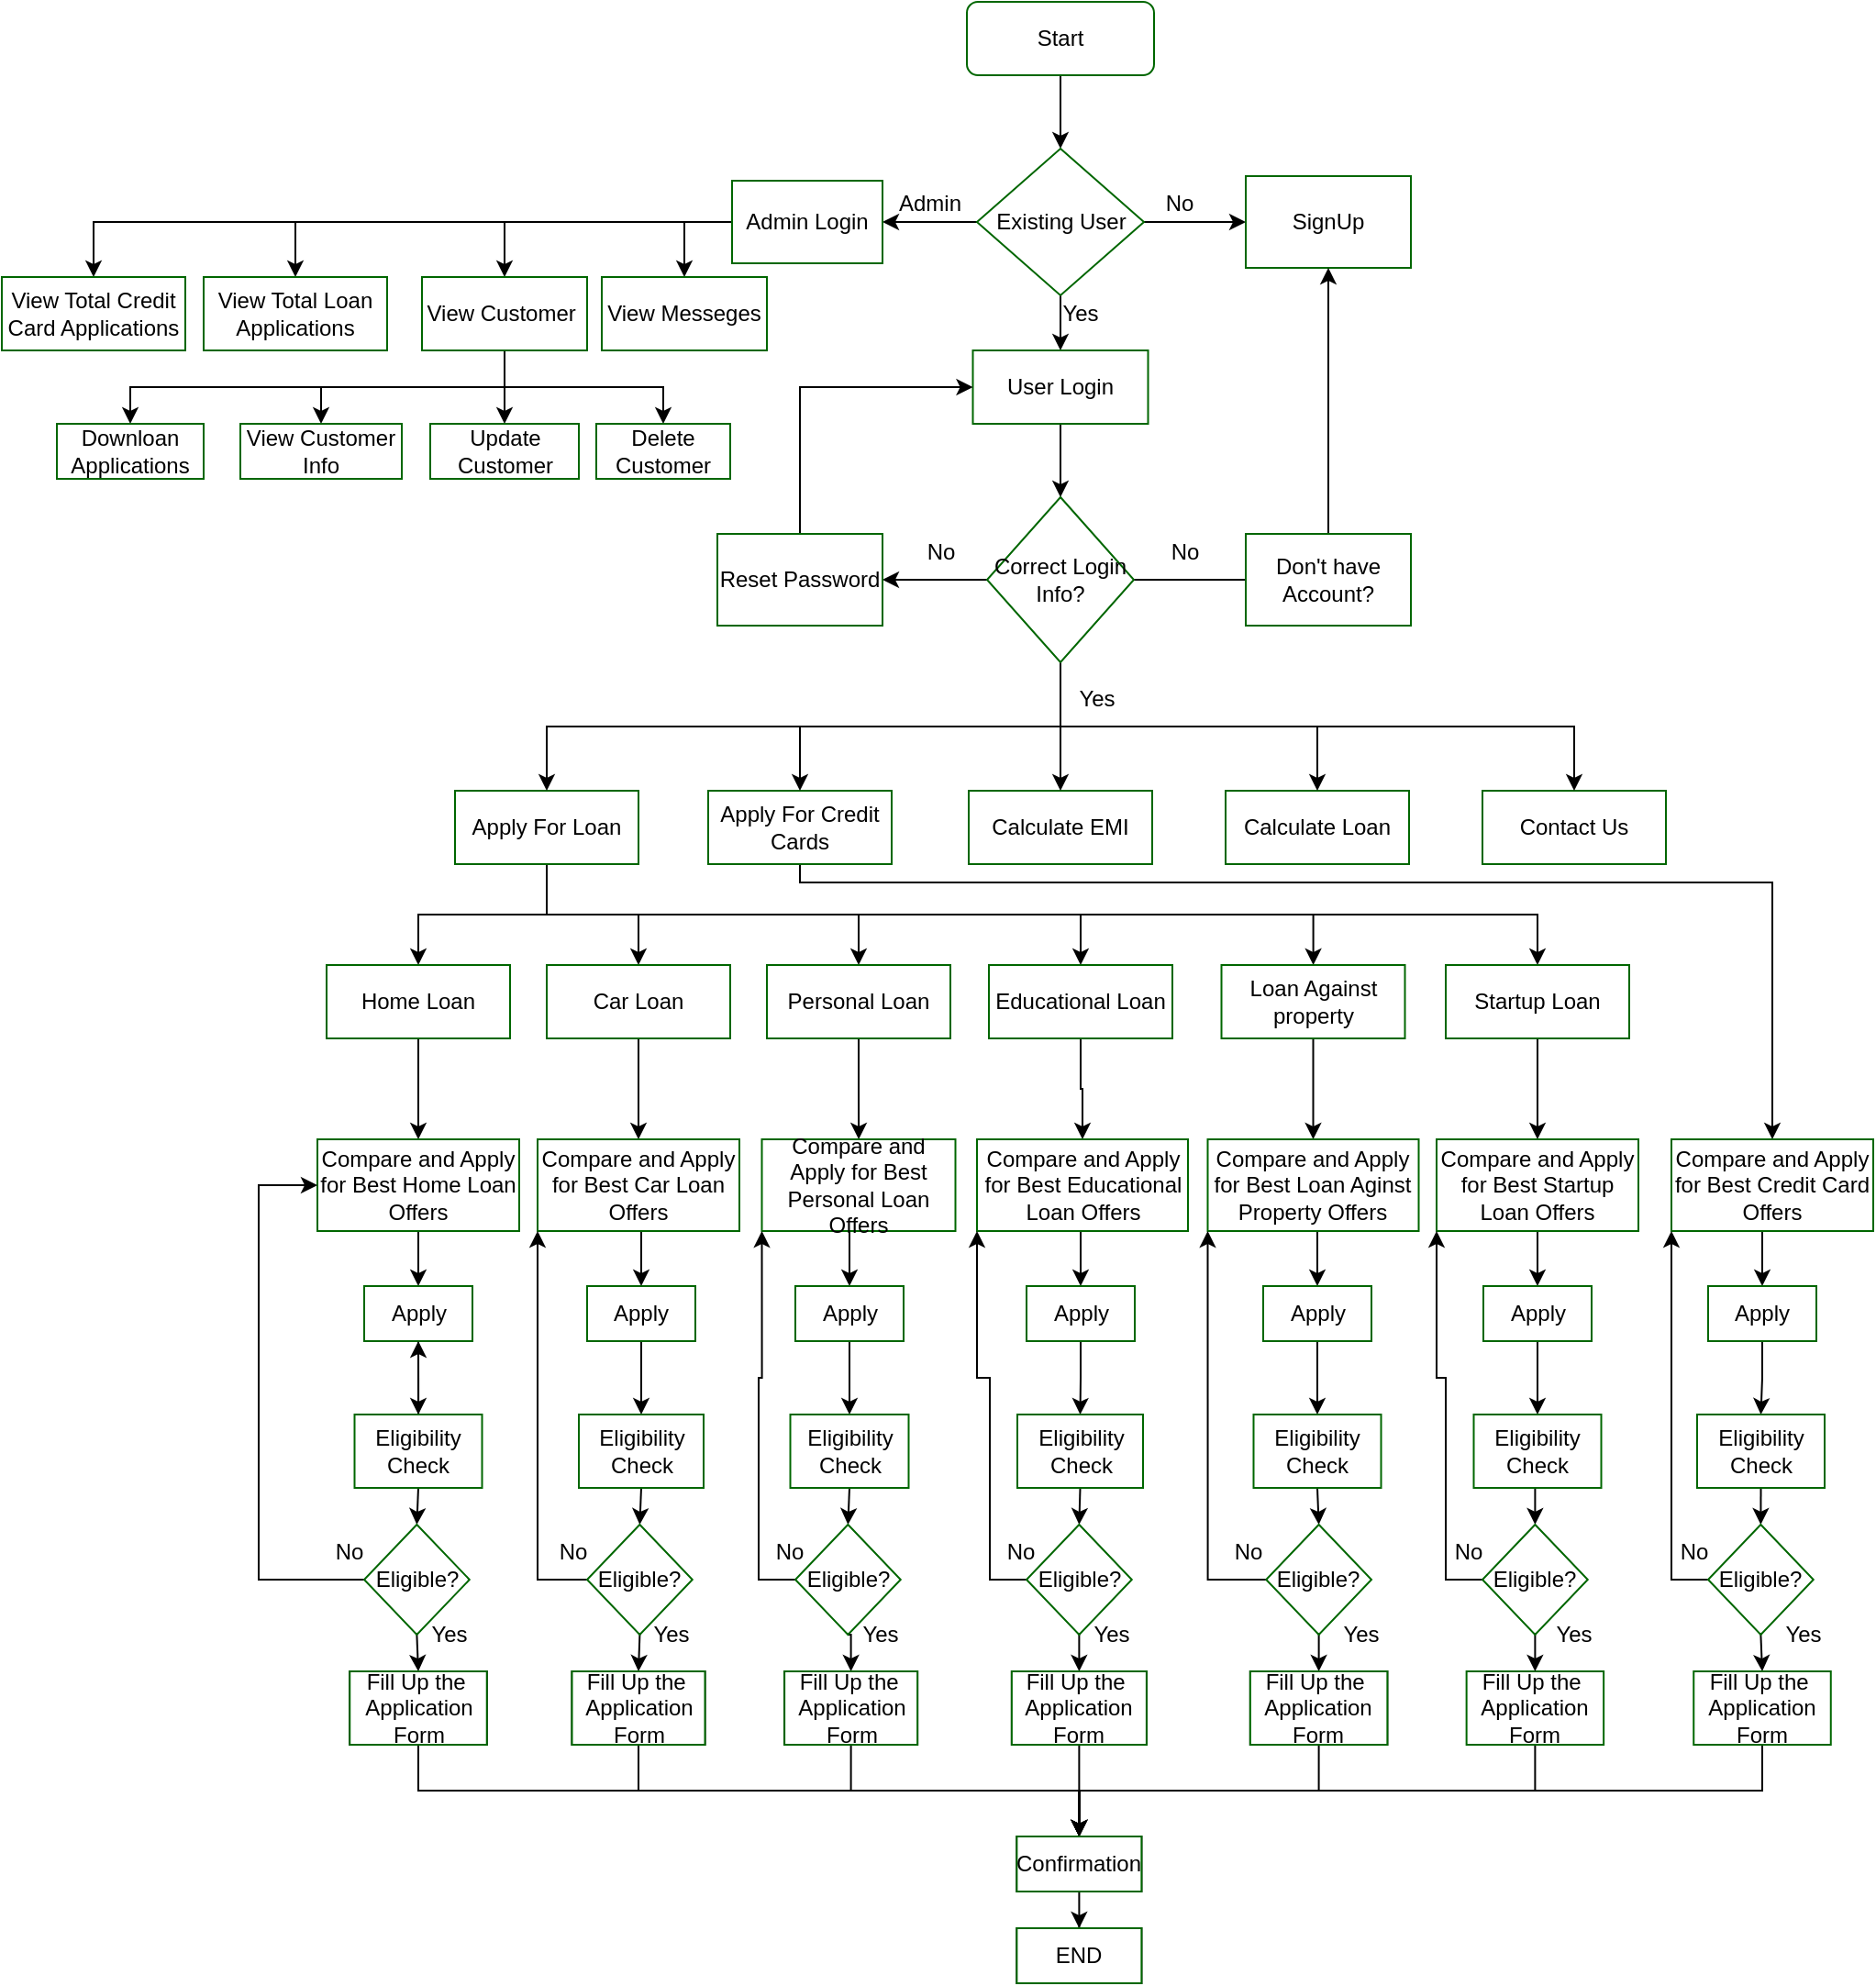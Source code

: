<mxfile version="15.2.5" type="github">
  <diagram id="I8-HNgFHKU8eqjVsYbC4" name="Page-1">
    <mxGraphModel dx="1695" dy="450" grid="1" gridSize="10" guides="1" tooltips="1" connect="1" arrows="1" fold="1" page="1" pageScale="1" pageWidth="827" pageHeight="1169" math="0" shadow="0">
      <root>
        <mxCell id="0" />
        <mxCell id="1" parent="0" />
        <mxCell id="4Km1RIQBrni5Gd_6iD3i-5" style="edgeStyle=orthogonalEdgeStyle;rounded=0;orthogonalLoop=1;jettySize=auto;html=1;exitX=0.5;exitY=1;exitDx=0;exitDy=0;entryX=0.5;entryY=0;entryDx=0;entryDy=0;" parent="1" source="4Km1RIQBrni5Gd_6iD3i-1" target="4Km1RIQBrni5Gd_6iD3i-2" edge="1">
          <mxGeometry relative="1" as="geometry" />
        </mxCell>
        <mxCell id="4Km1RIQBrni5Gd_6iD3i-1" value="Start" style="rounded=1;whiteSpace=wrap;html=1;strokeColor=#006600;strokeWidth=1;" parent="1" vertex="1">
          <mxGeometry x="-54" y="70" width="102" height="40" as="geometry" />
        </mxCell>
        <mxCell id="4Km1RIQBrni5Gd_6iD3i-3" style="edgeStyle=orthogonalEdgeStyle;rounded=0;orthogonalLoop=1;jettySize=auto;html=1;exitX=1;exitY=0.5;exitDx=0;exitDy=0;entryX=0;entryY=0.5;entryDx=0;entryDy=0;" parent="1" source="4Km1RIQBrni5Gd_6iD3i-2" target="4Km1RIQBrni5Gd_6iD3i-12" edge="1">
          <mxGeometry relative="1" as="geometry">
            <mxPoint x="98" y="190" as="targetPoint" />
          </mxGeometry>
        </mxCell>
        <mxCell id="4Km1RIQBrni5Gd_6iD3i-4" style="edgeStyle=orthogonalEdgeStyle;rounded=0;orthogonalLoop=1;jettySize=auto;html=1;exitX=0;exitY=0.5;exitDx=0;exitDy=0;entryX=1;entryY=0.5;entryDx=0;entryDy=0;" parent="1" source="4Km1RIQBrni5Gd_6iD3i-2" target="4Km1RIQBrni5Gd_6iD3i-15" edge="1">
          <mxGeometry relative="1" as="geometry">
            <mxPoint x="-132" y="190" as="targetPoint" />
          </mxGeometry>
        </mxCell>
        <mxCell id="4Km1RIQBrni5Gd_6iD3i-6" style="edgeStyle=orthogonalEdgeStyle;rounded=0;orthogonalLoop=1;jettySize=auto;html=1;exitX=0.5;exitY=1;exitDx=0;exitDy=0;entryX=0.5;entryY=0;entryDx=0;entryDy=0;" parent="1" source="4Km1RIQBrni5Gd_6iD3i-2" target="4Km1RIQBrni5Gd_6iD3i-13" edge="1">
          <mxGeometry relative="1" as="geometry">
            <mxPoint x="-3" y="270" as="targetPoint" />
          </mxGeometry>
        </mxCell>
        <mxCell id="4Km1RIQBrni5Gd_6iD3i-2" value="Existing User" style="rhombus;whiteSpace=wrap;html=1;strokeColor=#006600;strokeWidth=1;" parent="1" vertex="1">
          <mxGeometry x="-48.5" y="150" width="91" height="80" as="geometry" />
        </mxCell>
        <mxCell id="4Km1RIQBrni5Gd_6iD3i-7" value="Yes" style="text;html=1;align=center;verticalAlign=middle;whiteSpace=wrap;rounded=0;" parent="1" vertex="1">
          <mxGeometry x="-12" y="230" width="40" height="20" as="geometry" />
        </mxCell>
        <mxCell id="4Km1RIQBrni5Gd_6iD3i-9" value="No" style="text;html=1;align=center;verticalAlign=middle;whiteSpace=wrap;rounded=0;" parent="1" vertex="1">
          <mxGeometry x="42" y="170" width="40" height="20" as="geometry" />
        </mxCell>
        <mxCell id="4Km1RIQBrni5Gd_6iD3i-10" value="Admin" style="text;html=1;align=center;verticalAlign=middle;whiteSpace=wrap;rounded=0;" parent="1" vertex="1">
          <mxGeometry x="-94" y="170" width="40" height="20" as="geometry" />
        </mxCell>
        <mxCell id="4Km1RIQBrni5Gd_6iD3i-12" value="SignUp" style="rounded=0;whiteSpace=wrap;html=1;strokeColor=#006600;strokeWidth=1;" parent="1" vertex="1">
          <mxGeometry x="98" y="165" width="90" height="50" as="geometry" />
        </mxCell>
        <mxCell id="4Km1RIQBrni5Gd_6iD3i-31" style="edgeStyle=orthogonalEdgeStyle;rounded=0;orthogonalLoop=1;jettySize=auto;html=1;exitX=0.5;exitY=1;exitDx=0;exitDy=0;entryX=0.5;entryY=0;entryDx=0;entryDy=0;" parent="1" source="4Km1RIQBrni5Gd_6iD3i-13" target="4Km1RIQBrni5Gd_6iD3i-29" edge="1">
          <mxGeometry relative="1" as="geometry" />
        </mxCell>
        <mxCell id="4Km1RIQBrni5Gd_6iD3i-13" value="User Login" style="rounded=0;whiteSpace=wrap;html=1;shadow=0;strokeColor=#006600;strokeWidth=1;" parent="1" vertex="1">
          <mxGeometry x="-50.75" y="260" width="95.5" height="40" as="geometry" />
        </mxCell>
        <mxCell id="4Km1RIQBrni5Gd_6iD3i-176" style="edgeStyle=orthogonalEdgeStyle;rounded=0;orthogonalLoop=1;jettySize=auto;html=1;exitX=0;exitY=0.5;exitDx=0;exitDy=0;entryX=0.5;entryY=0;entryDx=0;entryDy=0;" parent="1" source="4Km1RIQBrni5Gd_6iD3i-15" target="4Km1RIQBrni5Gd_6iD3i-174" edge="1">
          <mxGeometry relative="1" as="geometry" />
        </mxCell>
        <mxCell id="4Km1RIQBrni5Gd_6iD3i-177" style="edgeStyle=orthogonalEdgeStyle;rounded=0;orthogonalLoop=1;jettySize=auto;html=1;exitX=0;exitY=0.5;exitDx=0;exitDy=0;entryX=0.5;entryY=0;entryDx=0;entryDy=0;" parent="1" source="4Km1RIQBrni5Gd_6iD3i-15" target="4Km1RIQBrni5Gd_6iD3i-172" edge="1">
          <mxGeometry relative="1" as="geometry" />
        </mxCell>
        <mxCell id="4Km1RIQBrni5Gd_6iD3i-178" style="edgeStyle=orthogonalEdgeStyle;rounded=0;orthogonalLoop=1;jettySize=auto;html=1;exitX=0;exitY=0.5;exitDx=0;exitDy=0;entryX=0.5;entryY=0;entryDx=0;entryDy=0;" parent="1" source="4Km1RIQBrni5Gd_6iD3i-15" target="4Km1RIQBrni5Gd_6iD3i-161" edge="1">
          <mxGeometry relative="1" as="geometry" />
        </mxCell>
        <mxCell id="4Km1RIQBrni5Gd_6iD3i-180" style="edgeStyle=orthogonalEdgeStyle;rounded=0;orthogonalLoop=1;jettySize=auto;html=1;exitX=0;exitY=0.5;exitDx=0;exitDy=0;entryX=0.5;entryY=0;entryDx=0;entryDy=0;" parent="1" source="4Km1RIQBrni5Gd_6iD3i-15" target="4Km1RIQBrni5Gd_6iD3i-179" edge="1">
          <mxGeometry relative="1" as="geometry" />
        </mxCell>
        <mxCell id="4Km1RIQBrni5Gd_6iD3i-15" value="Admin Login" style="rounded=0;whiteSpace=wrap;html=1;strokeColor=#006600;strokeWidth=1;" parent="1" vertex="1">
          <mxGeometry x="-182" y="167.5" width="82" height="45" as="geometry" />
        </mxCell>
        <mxCell id="4Km1RIQBrni5Gd_6iD3i-60" style="edgeStyle=orthogonalEdgeStyle;rounded=0;orthogonalLoop=1;jettySize=auto;html=1;exitX=0.5;exitY=1;exitDx=0;exitDy=0;entryX=0.5;entryY=0;entryDx=0;entryDy=0;" parent="1" source="4Km1RIQBrni5Gd_6iD3i-16" target="4Km1RIQBrni5Gd_6iD3i-52" edge="1">
          <mxGeometry relative="1" as="geometry" />
        </mxCell>
        <mxCell id="4Km1RIQBrni5Gd_6iD3i-61" style="edgeStyle=orthogonalEdgeStyle;rounded=0;orthogonalLoop=1;jettySize=auto;html=1;exitX=0.5;exitY=1;exitDx=0;exitDy=0;entryX=0.5;entryY=0;entryDx=0;entryDy=0;" parent="1" source="4Km1RIQBrni5Gd_6iD3i-16" target="4Km1RIQBrni5Gd_6iD3i-53" edge="1">
          <mxGeometry relative="1" as="geometry" />
        </mxCell>
        <mxCell id="4Km1RIQBrni5Gd_6iD3i-62" style="edgeStyle=orthogonalEdgeStyle;rounded=0;orthogonalLoop=1;jettySize=auto;html=1;exitX=0.5;exitY=1;exitDx=0;exitDy=0;" parent="1" source="4Km1RIQBrni5Gd_6iD3i-16" target="4Km1RIQBrni5Gd_6iD3i-54" edge="1">
          <mxGeometry relative="1" as="geometry" />
        </mxCell>
        <mxCell id="4Km1RIQBrni5Gd_6iD3i-63" style="edgeStyle=orthogonalEdgeStyle;rounded=0;orthogonalLoop=1;jettySize=auto;html=1;exitX=0.5;exitY=1;exitDx=0;exitDy=0;" parent="1" source="4Km1RIQBrni5Gd_6iD3i-16" target="4Km1RIQBrni5Gd_6iD3i-55" edge="1">
          <mxGeometry relative="1" as="geometry" />
        </mxCell>
        <mxCell id="4Km1RIQBrni5Gd_6iD3i-64" style="edgeStyle=orthogonalEdgeStyle;rounded=0;orthogonalLoop=1;jettySize=auto;html=1;exitX=0.5;exitY=1;exitDx=0;exitDy=0;" parent="1" source="4Km1RIQBrni5Gd_6iD3i-16" target="4Km1RIQBrni5Gd_6iD3i-56" edge="1">
          <mxGeometry relative="1" as="geometry" />
        </mxCell>
        <mxCell id="4Km1RIQBrni5Gd_6iD3i-65" style="edgeStyle=orthogonalEdgeStyle;rounded=0;orthogonalLoop=1;jettySize=auto;html=1;exitX=0.5;exitY=1;exitDx=0;exitDy=0;entryX=0.5;entryY=0;entryDx=0;entryDy=0;" parent="1" source="4Km1RIQBrni5Gd_6iD3i-16" target="4Km1RIQBrni5Gd_6iD3i-57" edge="1">
          <mxGeometry relative="1" as="geometry" />
        </mxCell>
        <mxCell id="4Km1RIQBrni5Gd_6iD3i-16" value="Apply For Loan" style="rounded=0;whiteSpace=wrap;html=1;strokeColor=#006600;" parent="1" vertex="1">
          <mxGeometry x="-333" y="500" width="100" height="40" as="geometry" />
        </mxCell>
        <mxCell id="4Km1RIQBrni5Gd_6iD3i-202" style="edgeStyle=orthogonalEdgeStyle;rounded=0;orthogonalLoop=1;jettySize=auto;html=1;exitX=0.5;exitY=1;exitDx=0;exitDy=0;" parent="1" source="4Km1RIQBrni5Gd_6iD3i-18" target="4Km1RIQBrni5Gd_6iD3i-197" edge="1">
          <mxGeometry relative="1" as="geometry">
            <Array as="points">
              <mxPoint x="-145" y="550" />
              <mxPoint x="385" y="550" />
            </Array>
          </mxGeometry>
        </mxCell>
        <mxCell id="4Km1RIQBrni5Gd_6iD3i-18" value="Apply For Credit Cards" style="rounded=0;whiteSpace=wrap;html=1;strokeColor=#006600;" parent="1" vertex="1">
          <mxGeometry x="-195" y="500" width="100" height="40" as="geometry" />
        </mxCell>
        <mxCell id="4Km1RIQBrni5Gd_6iD3i-19" value="Calculate EMI" style="rounded=0;whiteSpace=wrap;html=1;strokeColor=#006600;" parent="1" vertex="1">
          <mxGeometry x="-53" y="500" width="100" height="40" as="geometry" />
        </mxCell>
        <mxCell id="4Km1RIQBrni5Gd_6iD3i-20" value="Calculate Loan" style="rounded=0;whiteSpace=wrap;html=1;strokeColor=#006600;" parent="1" vertex="1">
          <mxGeometry x="87" y="500" width="100" height="40" as="geometry" />
        </mxCell>
        <mxCell id="4Km1RIQBrni5Gd_6iD3i-21" value="Contact Us" style="rounded=0;whiteSpace=wrap;html=1;strokeColor=#006600;" parent="1" vertex="1">
          <mxGeometry x="227" y="500" width="100" height="40" as="geometry" />
        </mxCell>
        <mxCell id="4Km1RIQBrni5Gd_6iD3i-32" style="edgeStyle=orthogonalEdgeStyle;rounded=0;orthogonalLoop=1;jettySize=auto;html=1;exitX=0.5;exitY=1;exitDx=0;exitDy=0;" parent="1" source="4Km1RIQBrni5Gd_6iD3i-29" target="4Km1RIQBrni5Gd_6iD3i-19" edge="1">
          <mxGeometry relative="1" as="geometry" />
        </mxCell>
        <mxCell id="4Km1RIQBrni5Gd_6iD3i-34" style="edgeStyle=orthogonalEdgeStyle;rounded=0;orthogonalLoop=1;jettySize=auto;html=1;exitX=1;exitY=0.5;exitDx=0;exitDy=0;" parent="1" source="4Km1RIQBrni5Gd_6iD3i-29" edge="1">
          <mxGeometry relative="1" as="geometry">
            <mxPoint x="118" y="385" as="targetPoint" />
          </mxGeometry>
        </mxCell>
        <mxCell id="4Km1RIQBrni5Gd_6iD3i-38" style="edgeStyle=orthogonalEdgeStyle;rounded=0;orthogonalLoop=1;jettySize=auto;html=1;exitX=0;exitY=0.5;exitDx=0;exitDy=0;entryX=1;entryY=0.5;entryDx=0;entryDy=0;" parent="1" source="4Km1RIQBrni5Gd_6iD3i-29" target="4Km1RIQBrni5Gd_6iD3i-37" edge="1">
          <mxGeometry relative="1" as="geometry" />
        </mxCell>
        <mxCell id="4Km1RIQBrni5Gd_6iD3i-48" style="edgeStyle=orthogonalEdgeStyle;rounded=0;orthogonalLoop=1;jettySize=auto;html=1;exitX=0.5;exitY=1;exitDx=0;exitDy=0;entryX=0.5;entryY=0;entryDx=0;entryDy=0;" parent="1" source="4Km1RIQBrni5Gd_6iD3i-29" target="4Km1RIQBrni5Gd_6iD3i-18" edge="1">
          <mxGeometry relative="1" as="geometry" />
        </mxCell>
        <mxCell id="4Km1RIQBrni5Gd_6iD3i-49" style="edgeStyle=orthogonalEdgeStyle;rounded=0;orthogonalLoop=1;jettySize=auto;html=1;exitX=0.5;exitY=1;exitDx=0;exitDy=0;" parent="1" source="4Km1RIQBrni5Gd_6iD3i-29" target="4Km1RIQBrni5Gd_6iD3i-20" edge="1">
          <mxGeometry relative="1" as="geometry" />
        </mxCell>
        <mxCell id="4Km1RIQBrni5Gd_6iD3i-50" style="edgeStyle=orthogonalEdgeStyle;rounded=0;orthogonalLoop=1;jettySize=auto;html=1;exitX=0.5;exitY=1;exitDx=0;exitDy=0;entryX=0.5;entryY=0;entryDx=0;entryDy=0;" parent="1" source="4Km1RIQBrni5Gd_6iD3i-29" target="4Km1RIQBrni5Gd_6iD3i-16" edge="1">
          <mxGeometry relative="1" as="geometry" />
        </mxCell>
        <mxCell id="4Km1RIQBrni5Gd_6iD3i-51" style="edgeStyle=orthogonalEdgeStyle;rounded=0;orthogonalLoop=1;jettySize=auto;html=1;exitX=0.5;exitY=1;exitDx=0;exitDy=0;" parent="1" source="4Km1RIQBrni5Gd_6iD3i-29" target="4Km1RIQBrni5Gd_6iD3i-21" edge="1">
          <mxGeometry relative="1" as="geometry" />
        </mxCell>
        <mxCell id="4Km1RIQBrni5Gd_6iD3i-29" value="Correct Login Info?" style="rhombus;whiteSpace=wrap;html=1;strokeColor=#006600;strokeWidth=1;" parent="1" vertex="1">
          <mxGeometry x="-43" y="340" width="80" height="90" as="geometry" />
        </mxCell>
        <mxCell id="4Km1RIQBrni5Gd_6iD3i-33" value="Yes" style="text;html=1;align=center;verticalAlign=middle;whiteSpace=wrap;rounded=0;" parent="1" vertex="1">
          <mxGeometry x="-3" y="440" width="40" height="20" as="geometry" />
        </mxCell>
        <mxCell id="4Km1RIQBrni5Gd_6iD3i-40" style="edgeStyle=orthogonalEdgeStyle;rounded=0;orthogonalLoop=1;jettySize=auto;html=1;exitX=0.5;exitY=0;exitDx=0;exitDy=0;entryX=0;entryY=0.5;entryDx=0;entryDy=0;" parent="1" source="4Km1RIQBrni5Gd_6iD3i-37" target="4Km1RIQBrni5Gd_6iD3i-13" edge="1">
          <mxGeometry relative="1" as="geometry" />
        </mxCell>
        <mxCell id="4Km1RIQBrni5Gd_6iD3i-37" value="Reset Password" style="rounded=0;whiteSpace=wrap;html=1;strokeColor=#006600;strokeWidth=1;" parent="1" vertex="1">
          <mxGeometry x="-190" y="360" width="90" height="50" as="geometry" />
        </mxCell>
        <mxCell id="4Km1RIQBrni5Gd_6iD3i-39" value="No" style="text;html=1;align=center;verticalAlign=middle;whiteSpace=wrap;rounded=0;" parent="1" vertex="1">
          <mxGeometry x="-88.5" y="360" width="40" height="20" as="geometry" />
        </mxCell>
        <mxCell id="4Km1RIQBrni5Gd_6iD3i-43" style="edgeStyle=orthogonalEdgeStyle;rounded=0;orthogonalLoop=1;jettySize=auto;html=1;exitX=0.5;exitY=0;exitDx=0;exitDy=0;entryX=0.5;entryY=1;entryDx=0;entryDy=0;" parent="1" source="4Km1RIQBrni5Gd_6iD3i-42" target="4Km1RIQBrni5Gd_6iD3i-12" edge="1">
          <mxGeometry relative="1" as="geometry">
            <mxPoint x="143" y="220" as="targetPoint" />
            <Array as="points" />
          </mxGeometry>
        </mxCell>
        <mxCell id="4Km1RIQBrni5Gd_6iD3i-42" value="Don&#39;t have Account?" style="rounded=0;whiteSpace=wrap;html=1;strokeColor=#006600;strokeWidth=1;" parent="1" vertex="1">
          <mxGeometry x="98" y="360" width="90" height="50" as="geometry" />
        </mxCell>
        <mxCell id="4Km1RIQBrni5Gd_6iD3i-46" value="No" style="text;html=1;align=center;verticalAlign=middle;whiteSpace=wrap;rounded=0;" parent="1" vertex="1">
          <mxGeometry x="44.75" y="360" width="40" height="20" as="geometry" />
        </mxCell>
        <mxCell id="4Km1RIQBrni5Gd_6iD3i-76" style="edgeStyle=orthogonalEdgeStyle;rounded=0;orthogonalLoop=1;jettySize=auto;html=1;exitX=0.5;exitY=1;exitDx=0;exitDy=0;entryX=0.5;entryY=0;entryDx=0;entryDy=0;" parent="1" source="4Km1RIQBrni5Gd_6iD3i-52" target="4Km1RIQBrni5Gd_6iD3i-68" edge="1">
          <mxGeometry relative="1" as="geometry" />
        </mxCell>
        <mxCell id="4Km1RIQBrni5Gd_6iD3i-52" value="Home Loan" style="rounded=0;whiteSpace=wrap;html=1;strokeColor=#006600;" parent="1" vertex="1">
          <mxGeometry x="-403" y="595" width="100" height="40" as="geometry" />
        </mxCell>
        <mxCell id="4Km1RIQBrni5Gd_6iD3i-77" style="edgeStyle=orthogonalEdgeStyle;rounded=0;orthogonalLoop=1;jettySize=auto;html=1;exitX=0.5;exitY=1;exitDx=0;exitDy=0;entryX=0.5;entryY=0;entryDx=0;entryDy=0;" parent="1" source="4Km1RIQBrni5Gd_6iD3i-53" target="4Km1RIQBrni5Gd_6iD3i-71" edge="1">
          <mxGeometry relative="1" as="geometry" />
        </mxCell>
        <mxCell id="4Km1RIQBrni5Gd_6iD3i-53" value="Car Loan" style="rounded=0;whiteSpace=wrap;html=1;strokeColor=#006600;" parent="1" vertex="1">
          <mxGeometry x="-283" y="595" width="100" height="40" as="geometry" />
        </mxCell>
        <mxCell id="4Km1RIQBrni5Gd_6iD3i-78" style="edgeStyle=orthogonalEdgeStyle;rounded=0;orthogonalLoop=1;jettySize=auto;html=1;exitX=0.5;exitY=1;exitDx=0;exitDy=0;" parent="1" source="4Km1RIQBrni5Gd_6iD3i-54" target="4Km1RIQBrni5Gd_6iD3i-72" edge="1">
          <mxGeometry relative="1" as="geometry" />
        </mxCell>
        <mxCell id="4Km1RIQBrni5Gd_6iD3i-54" value="Personal Loan" style="rounded=0;whiteSpace=wrap;html=1;strokeColor=#006600;" parent="1" vertex="1">
          <mxGeometry x="-163" y="595" width="100" height="40" as="geometry" />
        </mxCell>
        <mxCell id="4Km1RIQBrni5Gd_6iD3i-79" style="edgeStyle=orthogonalEdgeStyle;rounded=0;orthogonalLoop=1;jettySize=auto;html=1;exitX=0.5;exitY=1;exitDx=0;exitDy=0;" parent="1" source="4Km1RIQBrni5Gd_6iD3i-55" target="4Km1RIQBrni5Gd_6iD3i-73" edge="1">
          <mxGeometry relative="1" as="geometry" />
        </mxCell>
        <mxCell id="4Km1RIQBrni5Gd_6iD3i-55" value="Educational Loan" style="rounded=0;whiteSpace=wrap;html=1;strokeColor=#006600;" parent="1" vertex="1">
          <mxGeometry x="-42" y="595" width="100" height="40" as="geometry" />
        </mxCell>
        <mxCell id="4Km1RIQBrni5Gd_6iD3i-80" style="edgeStyle=orthogonalEdgeStyle;rounded=0;orthogonalLoop=1;jettySize=auto;html=1;exitX=0.5;exitY=1;exitDx=0;exitDy=0;" parent="1" source="4Km1RIQBrni5Gd_6iD3i-56" target="4Km1RIQBrni5Gd_6iD3i-74" edge="1">
          <mxGeometry relative="1" as="geometry" />
        </mxCell>
        <mxCell id="4Km1RIQBrni5Gd_6iD3i-56" value="Loan Against property" style="rounded=0;whiteSpace=wrap;html=1;strokeColor=#006600;" parent="1" vertex="1">
          <mxGeometry x="84.75" y="595" width="100" height="40" as="geometry" />
        </mxCell>
        <mxCell id="4Km1RIQBrni5Gd_6iD3i-81" style="edgeStyle=orthogonalEdgeStyle;rounded=0;orthogonalLoop=1;jettySize=auto;html=1;exitX=0.5;exitY=1;exitDx=0;exitDy=0;" parent="1" source="4Km1RIQBrni5Gd_6iD3i-57" target="4Km1RIQBrni5Gd_6iD3i-75" edge="1">
          <mxGeometry relative="1" as="geometry" />
        </mxCell>
        <mxCell id="4Km1RIQBrni5Gd_6iD3i-57" value="Startup Loan" style="rounded=0;whiteSpace=wrap;html=1;strokeColor=#006600;" parent="1" vertex="1">
          <mxGeometry x="207" y="595" width="100" height="40" as="geometry" />
        </mxCell>
        <mxCell id="4Km1RIQBrni5Gd_6iD3i-89" style="edgeStyle=orthogonalEdgeStyle;rounded=0;orthogonalLoop=1;jettySize=auto;html=1;exitX=0.5;exitY=1;exitDx=0;exitDy=0;entryX=0.5;entryY=0;entryDx=0;entryDy=0;" parent="1" source="4Km1RIQBrni5Gd_6iD3i-68" target="4Km1RIQBrni5Gd_6iD3i-83" edge="1">
          <mxGeometry relative="1" as="geometry" />
        </mxCell>
        <mxCell id="4Km1RIQBrni5Gd_6iD3i-68" value="Compare and Apply for Best Home Loan Offers" style="rounded=0;whiteSpace=wrap;html=1;strokeColor=#006600;" parent="1" vertex="1">
          <mxGeometry x="-408" y="690" width="110" height="50" as="geometry" />
        </mxCell>
        <mxCell id="4Km1RIQBrni5Gd_6iD3i-90" style="edgeStyle=orthogonalEdgeStyle;rounded=0;orthogonalLoop=1;jettySize=auto;html=1;exitX=0.5;exitY=1;exitDx=0;exitDy=0;entryX=0.5;entryY=0;entryDx=0;entryDy=0;" parent="1" source="4Km1RIQBrni5Gd_6iD3i-71" target="4Km1RIQBrni5Gd_6iD3i-84" edge="1">
          <mxGeometry relative="1" as="geometry" />
        </mxCell>
        <mxCell id="4Km1RIQBrni5Gd_6iD3i-71" value="Compare and Apply for Best Car Loan Offers" style="rounded=0;whiteSpace=wrap;html=1;strokeColor=#006600;" parent="1" vertex="1">
          <mxGeometry x="-288" y="690" width="110" height="50" as="geometry" />
        </mxCell>
        <mxCell id="4Km1RIQBrni5Gd_6iD3i-91" style="edgeStyle=orthogonalEdgeStyle;rounded=0;orthogonalLoop=1;jettySize=auto;html=1;exitX=0.5;exitY=1;exitDx=0;exitDy=0;entryX=0.5;entryY=0;entryDx=0;entryDy=0;" parent="1" source="4Km1RIQBrni5Gd_6iD3i-72" target="4Km1RIQBrni5Gd_6iD3i-85" edge="1">
          <mxGeometry relative="1" as="geometry" />
        </mxCell>
        <mxCell id="4Km1RIQBrni5Gd_6iD3i-72" value="Compare and Apply for Best Personal Loan Offers" style="rounded=0;whiteSpace=wrap;html=1;strokeColor=#006600;" parent="1" vertex="1">
          <mxGeometry x="-165.75" y="690" width="105.5" height="50" as="geometry" />
        </mxCell>
        <mxCell id="4Km1RIQBrni5Gd_6iD3i-92" style="edgeStyle=orthogonalEdgeStyle;rounded=0;orthogonalLoop=1;jettySize=auto;html=1;exitX=0.5;exitY=1;exitDx=0;exitDy=0;entryX=0.5;entryY=0;entryDx=0;entryDy=0;" parent="1" source="4Km1RIQBrni5Gd_6iD3i-73" target="4Km1RIQBrni5Gd_6iD3i-86" edge="1">
          <mxGeometry relative="1" as="geometry" />
        </mxCell>
        <mxCell id="4Km1RIQBrni5Gd_6iD3i-73" value="Compare and Apply for Best Educational Loan Offers" style="rounded=0;whiteSpace=wrap;html=1;strokeColor=#006600;" parent="1" vertex="1">
          <mxGeometry x="-48.5" y="690" width="115" height="50" as="geometry" />
        </mxCell>
        <mxCell id="4Km1RIQBrni5Gd_6iD3i-94" style="edgeStyle=orthogonalEdgeStyle;rounded=0;orthogonalLoop=1;jettySize=auto;html=1;exitX=0.5;exitY=1;exitDx=0;exitDy=0;entryX=0.5;entryY=0;entryDx=0;entryDy=0;" parent="1" source="4Km1RIQBrni5Gd_6iD3i-74" target="4Km1RIQBrni5Gd_6iD3i-87" edge="1">
          <mxGeometry relative="1" as="geometry" />
        </mxCell>
        <mxCell id="4Km1RIQBrni5Gd_6iD3i-74" value="Compare and Apply for Best Loan Aginst Property Offers" style="rounded=0;whiteSpace=wrap;html=1;strokeColor=#006600;" parent="1" vertex="1">
          <mxGeometry x="77.25" y="690" width="115" height="50" as="geometry" />
        </mxCell>
        <mxCell id="4Km1RIQBrni5Gd_6iD3i-96" style="edgeStyle=orthogonalEdgeStyle;rounded=0;orthogonalLoop=1;jettySize=auto;html=1;exitX=0.5;exitY=1;exitDx=0;exitDy=0;entryX=0.5;entryY=0;entryDx=0;entryDy=0;" parent="1" source="4Km1RIQBrni5Gd_6iD3i-75" target="4Km1RIQBrni5Gd_6iD3i-88" edge="1">
          <mxGeometry relative="1" as="geometry" />
        </mxCell>
        <mxCell id="4Km1RIQBrni5Gd_6iD3i-75" value="Compare and Apply for Best Startup Loan Offers" style="rounded=0;whiteSpace=wrap;html=1;strokeColor=#006600;" parent="1" vertex="1">
          <mxGeometry x="202" y="690" width="110" height="50" as="geometry" />
        </mxCell>
        <mxCell id="4Km1RIQBrni5Gd_6iD3i-103" style="edgeStyle=orthogonalEdgeStyle;rounded=0;orthogonalLoop=1;jettySize=auto;html=1;exitX=0.5;exitY=1;exitDx=0;exitDy=0;entryX=0.5;entryY=0;entryDx=0;entryDy=0;" parent="1" source="4Km1RIQBrni5Gd_6iD3i-83" target="4Km1RIQBrni5Gd_6iD3i-97" edge="1">
          <mxGeometry relative="1" as="geometry" />
        </mxCell>
        <mxCell id="4Km1RIQBrni5Gd_6iD3i-83" value="Apply" style="rounded=0;whiteSpace=wrap;html=1;strokeColor=#006600;" parent="1" vertex="1">
          <mxGeometry x="-382.5" y="770" width="59" height="30" as="geometry" />
        </mxCell>
        <mxCell id="4Km1RIQBrni5Gd_6iD3i-105" style="edgeStyle=orthogonalEdgeStyle;rounded=0;orthogonalLoop=1;jettySize=auto;html=1;exitX=0.5;exitY=1;exitDx=0;exitDy=0;" parent="1" source="4Km1RIQBrni5Gd_6iD3i-84" target="4Km1RIQBrni5Gd_6iD3i-98" edge="1">
          <mxGeometry relative="1" as="geometry" />
        </mxCell>
        <mxCell id="4Km1RIQBrni5Gd_6iD3i-84" value="Apply" style="rounded=0;whiteSpace=wrap;html=1;strokeColor=#006600;" parent="1" vertex="1">
          <mxGeometry x="-261" y="770" width="59" height="30" as="geometry" />
        </mxCell>
        <mxCell id="4Km1RIQBrni5Gd_6iD3i-107" style="edgeStyle=orthogonalEdgeStyle;rounded=0;orthogonalLoop=1;jettySize=auto;html=1;exitX=0.5;exitY=1;exitDx=0;exitDy=0;entryX=0.5;entryY=0;entryDx=0;entryDy=0;" parent="1" source="4Km1RIQBrni5Gd_6iD3i-85" target="4Km1RIQBrni5Gd_6iD3i-99" edge="1">
          <mxGeometry relative="1" as="geometry" />
        </mxCell>
        <mxCell id="4Km1RIQBrni5Gd_6iD3i-85" value="Apply" style="rounded=0;whiteSpace=wrap;html=1;strokeColor=#006600;" parent="1" vertex="1">
          <mxGeometry x="-147.5" y="770" width="59" height="30" as="geometry" />
        </mxCell>
        <mxCell id="4Km1RIQBrni5Gd_6iD3i-109" style="edgeStyle=orthogonalEdgeStyle;rounded=0;orthogonalLoop=1;jettySize=auto;html=1;exitX=0.5;exitY=1;exitDx=0;exitDy=0;" parent="1" source="4Km1RIQBrni5Gd_6iD3i-86" target="4Km1RIQBrni5Gd_6iD3i-100" edge="1">
          <mxGeometry relative="1" as="geometry" />
        </mxCell>
        <mxCell id="4Km1RIQBrni5Gd_6iD3i-86" value="Apply" style="rounded=0;whiteSpace=wrap;html=1;strokeColor=#006600;" parent="1" vertex="1">
          <mxGeometry x="-21.5" y="770" width="59" height="30" as="geometry" />
        </mxCell>
        <mxCell id="4Km1RIQBrni5Gd_6iD3i-112" style="edgeStyle=orthogonalEdgeStyle;rounded=0;orthogonalLoop=1;jettySize=auto;html=1;exitX=0.5;exitY=1;exitDx=0;exitDy=0;entryX=0.5;entryY=0;entryDx=0;entryDy=0;" parent="1" source="4Km1RIQBrni5Gd_6iD3i-87" target="4Km1RIQBrni5Gd_6iD3i-101" edge="1">
          <mxGeometry relative="1" as="geometry" />
        </mxCell>
        <mxCell id="4Km1RIQBrni5Gd_6iD3i-87" value="Apply" style="rounded=0;whiteSpace=wrap;html=1;strokeColor=#006600;" parent="1" vertex="1">
          <mxGeometry x="107.5" y="770" width="59" height="30" as="geometry" />
        </mxCell>
        <mxCell id="4Km1RIQBrni5Gd_6iD3i-113" style="edgeStyle=orthogonalEdgeStyle;rounded=0;orthogonalLoop=1;jettySize=auto;html=1;exitX=0.5;exitY=1;exitDx=0;exitDy=0;entryX=0.5;entryY=0;entryDx=0;entryDy=0;" parent="1" source="4Km1RIQBrni5Gd_6iD3i-88" target="4Km1RIQBrni5Gd_6iD3i-102" edge="1">
          <mxGeometry relative="1" as="geometry" />
        </mxCell>
        <mxCell id="4Km1RIQBrni5Gd_6iD3i-88" value="Apply" style="rounded=0;whiteSpace=wrap;html=1;strokeColor=#006600;" parent="1" vertex="1">
          <mxGeometry x="227.5" y="770" width="59" height="30" as="geometry" />
        </mxCell>
        <mxCell id="4Km1RIQBrni5Gd_6iD3i-127" style="edgeStyle=orthogonalEdgeStyle;rounded=0;orthogonalLoop=1;jettySize=auto;html=1;exitX=0.5;exitY=1;exitDx=0;exitDy=0;entryX=0.5;entryY=0;entryDx=0;entryDy=0;" parent="1" source="4Km1RIQBrni5Gd_6iD3i-97" target="4Km1RIQBrni5Gd_6iD3i-120" edge="1">
          <mxGeometry relative="1" as="geometry" />
        </mxCell>
        <mxCell id="4Km1RIQBrni5Gd_6iD3i-198" value="" style="edgeStyle=orthogonalEdgeStyle;rounded=0;orthogonalLoop=1;jettySize=auto;html=1;" parent="1" source="4Km1RIQBrni5Gd_6iD3i-97" target="4Km1RIQBrni5Gd_6iD3i-83" edge="1">
          <mxGeometry relative="1" as="geometry" />
        </mxCell>
        <mxCell id="4Km1RIQBrni5Gd_6iD3i-97" value="Eligibility Check" style="rounded=0;whiteSpace=wrap;html=1;strokeColor=#006600;" parent="1" vertex="1">
          <mxGeometry x="-387.75" y="840" width="69.5" height="40" as="geometry" />
        </mxCell>
        <mxCell id="4Km1RIQBrni5Gd_6iD3i-133" style="edgeStyle=orthogonalEdgeStyle;rounded=0;orthogonalLoop=1;jettySize=auto;html=1;exitX=0.5;exitY=1;exitDx=0;exitDy=0;entryX=0.5;entryY=0;entryDx=0;entryDy=0;" parent="1" source="4Km1RIQBrni5Gd_6iD3i-98" target="4Km1RIQBrni5Gd_6iD3i-121" edge="1">
          <mxGeometry relative="1" as="geometry" />
        </mxCell>
        <mxCell id="4Km1RIQBrni5Gd_6iD3i-98" value="Eligibility Check" style="rounded=0;whiteSpace=wrap;html=1;strokeColor=#006600;" parent="1" vertex="1">
          <mxGeometry x="-265.5" y="840" width="68" height="40" as="geometry" />
        </mxCell>
        <mxCell id="4Km1RIQBrni5Gd_6iD3i-134" style="edgeStyle=orthogonalEdgeStyle;rounded=0;orthogonalLoop=1;jettySize=auto;html=1;exitX=0.5;exitY=1;exitDx=0;exitDy=0;entryX=0.5;entryY=0;entryDx=0;entryDy=0;" parent="1" source="4Km1RIQBrni5Gd_6iD3i-99" target="4Km1RIQBrni5Gd_6iD3i-123" edge="1">
          <mxGeometry relative="1" as="geometry" />
        </mxCell>
        <mxCell id="4Km1RIQBrni5Gd_6iD3i-99" value="Eligibility Check" style="rounded=0;whiteSpace=wrap;html=1;strokeColor=#006600;" parent="1" vertex="1">
          <mxGeometry x="-150.25" y="840" width="64.5" height="40" as="geometry" />
        </mxCell>
        <mxCell id="4Km1RIQBrni5Gd_6iD3i-136" style="edgeStyle=orthogonalEdgeStyle;rounded=0;orthogonalLoop=1;jettySize=auto;html=1;exitX=0.5;exitY=1;exitDx=0;exitDy=0;entryX=0.5;entryY=0;entryDx=0;entryDy=0;" parent="1" source="4Km1RIQBrni5Gd_6iD3i-100" target="4Km1RIQBrni5Gd_6iD3i-124" edge="1">
          <mxGeometry relative="1" as="geometry" />
        </mxCell>
        <mxCell id="4Km1RIQBrni5Gd_6iD3i-100" value="Eligibility Check" style="rounded=0;whiteSpace=wrap;html=1;strokeColor=#006600;" parent="1" vertex="1">
          <mxGeometry x="-26.5" y="840" width="68.5" height="40" as="geometry" />
        </mxCell>
        <mxCell id="4Km1RIQBrni5Gd_6iD3i-141" style="edgeStyle=orthogonalEdgeStyle;rounded=0;orthogonalLoop=1;jettySize=auto;html=1;exitX=0.5;exitY=1;exitDx=0;exitDy=0;entryX=0.5;entryY=0;entryDx=0;entryDy=0;" parent="1" source="4Km1RIQBrni5Gd_6iD3i-101" target="4Km1RIQBrni5Gd_6iD3i-125" edge="1">
          <mxGeometry relative="1" as="geometry" />
        </mxCell>
        <mxCell id="4Km1RIQBrni5Gd_6iD3i-101" value="Eligibility Check" style="rounded=0;whiteSpace=wrap;html=1;strokeColor=#006600;" parent="1" vertex="1">
          <mxGeometry x="102.25" y="840" width="69.5" height="40" as="geometry" />
        </mxCell>
        <mxCell id="4Km1RIQBrni5Gd_6iD3i-142" style="edgeStyle=orthogonalEdgeStyle;rounded=0;orthogonalLoop=1;jettySize=auto;html=1;exitX=0.5;exitY=1;exitDx=0;exitDy=0;entryX=0.5;entryY=0;entryDx=0;entryDy=0;" parent="1" source="4Km1RIQBrni5Gd_6iD3i-102" target="4Km1RIQBrni5Gd_6iD3i-126" edge="1">
          <mxGeometry relative="1" as="geometry" />
        </mxCell>
        <mxCell id="4Km1RIQBrni5Gd_6iD3i-102" value="Eligibility Check" style="rounded=0;whiteSpace=wrap;html=1;strokeColor=#006600;" parent="1" vertex="1">
          <mxGeometry x="222.25" y="840" width="69.5" height="40" as="geometry" />
        </mxCell>
        <mxCell id="4Km1RIQBrni5Gd_6iD3i-186" style="edgeStyle=orthogonalEdgeStyle;rounded=0;orthogonalLoop=1;jettySize=auto;html=1;exitX=0.5;exitY=1;exitDx=0;exitDy=0;entryX=0.5;entryY=0;entryDx=0;entryDy=0;" parent="1" source="4Km1RIQBrni5Gd_6iD3i-114" target="4Km1RIQBrni5Gd_6iD3i-185" edge="1">
          <mxGeometry relative="1" as="geometry" />
        </mxCell>
        <mxCell id="4Km1RIQBrni5Gd_6iD3i-114" value="Fill Up the&amp;nbsp; Application Form" style="rounded=0;whiteSpace=wrap;html=1;" parent="1" vertex="1">
          <mxGeometry x="-390.38" y="980" width="74.75" height="40" as="geometry" />
        </mxCell>
        <mxCell id="4Km1RIQBrni5Gd_6iD3i-187" style="edgeStyle=orthogonalEdgeStyle;rounded=0;orthogonalLoop=1;jettySize=auto;html=1;exitX=0.5;exitY=1;exitDx=0;exitDy=0;entryX=0.5;entryY=0;entryDx=0;entryDy=0;" parent="1" source="4Km1RIQBrni5Gd_6iD3i-115" target="4Km1RIQBrni5Gd_6iD3i-185" edge="1">
          <mxGeometry relative="1" as="geometry" />
        </mxCell>
        <mxCell id="4Km1RIQBrni5Gd_6iD3i-115" value="Fill Up the&amp;nbsp; Application Form" style="rounded=0;whiteSpace=wrap;html=1;" parent="1" vertex="1">
          <mxGeometry x="-269.25" y="980" width="72.5" height="40" as="geometry" />
        </mxCell>
        <mxCell id="4Km1RIQBrni5Gd_6iD3i-190" style="edgeStyle=orthogonalEdgeStyle;rounded=0;orthogonalLoop=1;jettySize=auto;html=1;exitX=0.5;exitY=1;exitDx=0;exitDy=0;entryX=0.5;entryY=0;entryDx=0;entryDy=0;" parent="1" source="4Km1RIQBrni5Gd_6iD3i-117" target="4Km1RIQBrni5Gd_6iD3i-185" edge="1">
          <mxGeometry relative="1" as="geometry" />
        </mxCell>
        <mxCell id="4Km1RIQBrni5Gd_6iD3i-117" value="Fill Up the&amp;nbsp; Application Form" style="rounded=0;whiteSpace=wrap;html=1;" parent="1" vertex="1">
          <mxGeometry x="-29.56" y="980" width="73.5" height="40" as="geometry" />
        </mxCell>
        <mxCell id="4Km1RIQBrni5Gd_6iD3i-191" style="edgeStyle=orthogonalEdgeStyle;rounded=0;orthogonalLoop=1;jettySize=auto;html=1;exitX=0.5;exitY=1;exitDx=0;exitDy=0;entryX=0.5;entryY=0;entryDx=0;entryDy=0;" parent="1" source="4Km1RIQBrni5Gd_6iD3i-118" target="4Km1RIQBrni5Gd_6iD3i-185" edge="1">
          <mxGeometry relative="1" as="geometry" />
        </mxCell>
        <mxCell id="4Km1RIQBrni5Gd_6iD3i-118" value="Fill Up the&amp;nbsp; Application Form" style="rounded=0;whiteSpace=wrap;html=1;" parent="1" vertex="1">
          <mxGeometry x="100.43" y="980" width="74.75" height="40" as="geometry" />
        </mxCell>
        <mxCell id="4Km1RIQBrni5Gd_6iD3i-193" style="edgeStyle=orthogonalEdgeStyle;rounded=0;orthogonalLoop=1;jettySize=auto;html=1;exitX=0.5;exitY=1;exitDx=0;exitDy=0;entryX=0.5;entryY=0;entryDx=0;entryDy=0;" parent="1" source="4Km1RIQBrni5Gd_6iD3i-119" target="4Km1RIQBrni5Gd_6iD3i-185" edge="1">
          <mxGeometry relative="1" as="geometry" />
        </mxCell>
        <mxCell id="4Km1RIQBrni5Gd_6iD3i-119" value="Fill Up the&amp;nbsp; Application Form" style="rounded=0;whiteSpace=wrap;html=1;strokeColor=#006600;" parent="1" vertex="1">
          <mxGeometry x="218.32" y="980" width="74.75" height="40" as="geometry" />
        </mxCell>
        <mxCell id="4Km1RIQBrni5Gd_6iD3i-128" style="edgeStyle=orthogonalEdgeStyle;rounded=0;orthogonalLoop=1;jettySize=auto;html=1;exitX=0.5;exitY=1;exitDx=0;exitDy=0;entryX=0.5;entryY=0;entryDx=0;entryDy=0;" parent="1" source="4Km1RIQBrni5Gd_6iD3i-120" target="4Km1RIQBrni5Gd_6iD3i-114" edge="1">
          <mxGeometry relative="1" as="geometry" />
        </mxCell>
        <mxCell id="4Km1RIQBrni5Gd_6iD3i-152" style="edgeStyle=orthogonalEdgeStyle;rounded=0;orthogonalLoop=1;jettySize=auto;html=1;exitX=0;exitY=0.5;exitDx=0;exitDy=0;entryX=0;entryY=0.5;entryDx=0;entryDy=0;" parent="1" source="4Km1RIQBrni5Gd_6iD3i-120" target="4Km1RIQBrni5Gd_6iD3i-68" edge="1">
          <mxGeometry relative="1" as="geometry">
            <mxPoint x="-440" y="710" as="targetPoint" />
            <Array as="points">
              <mxPoint x="-440" y="930" />
              <mxPoint x="-440" y="715" />
            </Array>
          </mxGeometry>
        </mxCell>
        <mxCell id="4Km1RIQBrni5Gd_6iD3i-120" value="Eligible?" style="rhombus;whiteSpace=wrap;html=1;strokeColor=#006600;" parent="1" vertex="1">
          <mxGeometry x="-382.5" y="900" width="57.38" height="60" as="geometry" />
        </mxCell>
        <mxCell id="4Km1RIQBrni5Gd_6iD3i-132" style="edgeStyle=orthogonalEdgeStyle;rounded=0;orthogonalLoop=1;jettySize=auto;html=1;exitX=0.5;exitY=1;exitDx=0;exitDy=0;entryX=0.5;entryY=0;entryDx=0;entryDy=0;" parent="1" source="4Km1RIQBrni5Gd_6iD3i-121" target="4Km1RIQBrni5Gd_6iD3i-115" edge="1">
          <mxGeometry relative="1" as="geometry" />
        </mxCell>
        <mxCell id="4Km1RIQBrni5Gd_6iD3i-153" style="edgeStyle=orthogonalEdgeStyle;rounded=0;orthogonalLoop=1;jettySize=auto;html=1;exitX=0;exitY=0.5;exitDx=0;exitDy=0;entryX=0;entryY=1;entryDx=0;entryDy=0;" parent="1" source="4Km1RIQBrni5Gd_6iD3i-121" target="4Km1RIQBrni5Gd_6iD3i-71" edge="1">
          <mxGeometry relative="1" as="geometry" />
        </mxCell>
        <mxCell id="4Km1RIQBrni5Gd_6iD3i-121" value="Eligible?" style="rhombus;whiteSpace=wrap;html=1;strokeColor=#006600;" parent="1" vertex="1">
          <mxGeometry x="-261" y="900" width="57.38" height="60" as="geometry" />
        </mxCell>
        <mxCell id="4Km1RIQBrni5Gd_6iD3i-135" style="edgeStyle=orthogonalEdgeStyle;rounded=0;orthogonalLoop=1;jettySize=auto;html=1;exitX=0.5;exitY=1;exitDx=0;exitDy=0;entryX=0.5;entryY=0;entryDx=0;entryDy=0;" parent="1" source="4Km1RIQBrni5Gd_6iD3i-123" target="4Km1RIQBrni5Gd_6iD3i-131" edge="1">
          <mxGeometry relative="1" as="geometry" />
        </mxCell>
        <mxCell id="4Km1RIQBrni5Gd_6iD3i-156" style="edgeStyle=orthogonalEdgeStyle;rounded=0;orthogonalLoop=1;jettySize=auto;html=1;exitX=0;exitY=0.5;exitDx=0;exitDy=0;entryX=0;entryY=1;entryDx=0;entryDy=0;" parent="1" source="4Km1RIQBrni5Gd_6iD3i-123" target="4Km1RIQBrni5Gd_6iD3i-72" edge="1">
          <mxGeometry relative="1" as="geometry" />
        </mxCell>
        <mxCell id="4Km1RIQBrni5Gd_6iD3i-123" value="Eligible?" style="rhombus;whiteSpace=wrap;html=1;strokeColor=#006600;" parent="1" vertex="1">
          <mxGeometry x="-147.5" y="900" width="57.38" height="60" as="geometry" />
        </mxCell>
        <mxCell id="4Km1RIQBrni5Gd_6iD3i-137" style="edgeStyle=orthogonalEdgeStyle;rounded=0;orthogonalLoop=1;jettySize=auto;html=1;exitX=0.5;exitY=1;exitDx=0;exitDy=0;entryX=0.5;entryY=0;entryDx=0;entryDy=0;" parent="1" source="4Km1RIQBrni5Gd_6iD3i-124" target="4Km1RIQBrni5Gd_6iD3i-117" edge="1">
          <mxGeometry relative="1" as="geometry" />
        </mxCell>
        <mxCell id="4Km1RIQBrni5Gd_6iD3i-157" style="edgeStyle=orthogonalEdgeStyle;rounded=0;orthogonalLoop=1;jettySize=auto;html=1;exitX=0;exitY=0.5;exitDx=0;exitDy=0;entryX=0;entryY=1;entryDx=0;entryDy=0;" parent="1" source="4Km1RIQBrni5Gd_6iD3i-124" target="4Km1RIQBrni5Gd_6iD3i-73" edge="1">
          <mxGeometry relative="1" as="geometry" />
        </mxCell>
        <mxCell id="4Km1RIQBrni5Gd_6iD3i-124" value="Eligible?" style="rhombus;whiteSpace=wrap;html=1;strokeColor=#006600;" parent="1" vertex="1">
          <mxGeometry x="-21.5" y="900" width="57.38" height="60" as="geometry" />
        </mxCell>
        <mxCell id="4Km1RIQBrni5Gd_6iD3i-140" style="edgeStyle=orthogonalEdgeStyle;rounded=0;orthogonalLoop=1;jettySize=auto;html=1;exitX=0.5;exitY=1;exitDx=0;exitDy=0;entryX=0.5;entryY=0;entryDx=0;entryDy=0;" parent="1" source="4Km1RIQBrni5Gd_6iD3i-125" target="4Km1RIQBrni5Gd_6iD3i-118" edge="1">
          <mxGeometry relative="1" as="geometry" />
        </mxCell>
        <mxCell id="4Km1RIQBrni5Gd_6iD3i-158" style="edgeStyle=orthogonalEdgeStyle;rounded=0;orthogonalLoop=1;jettySize=auto;html=1;exitX=0;exitY=0.5;exitDx=0;exitDy=0;entryX=0;entryY=1;entryDx=0;entryDy=0;" parent="1" source="4Km1RIQBrni5Gd_6iD3i-125" target="4Km1RIQBrni5Gd_6iD3i-74" edge="1">
          <mxGeometry relative="1" as="geometry" />
        </mxCell>
        <mxCell id="4Km1RIQBrni5Gd_6iD3i-125" value="Eligible?" style="rhombus;whiteSpace=wrap;html=1;strokeColor=#006600;" parent="1" vertex="1">
          <mxGeometry x="109.12" y="900" width="57.38" height="60" as="geometry" />
        </mxCell>
        <mxCell id="4Km1RIQBrni5Gd_6iD3i-143" style="edgeStyle=orthogonalEdgeStyle;rounded=0;orthogonalLoop=1;jettySize=auto;html=1;exitX=0.5;exitY=1;exitDx=0;exitDy=0;entryX=0.5;entryY=0;entryDx=0;entryDy=0;" parent="1" source="4Km1RIQBrni5Gd_6iD3i-126" target="4Km1RIQBrni5Gd_6iD3i-119" edge="1">
          <mxGeometry relative="1" as="geometry" />
        </mxCell>
        <mxCell id="4Km1RIQBrni5Gd_6iD3i-160" style="edgeStyle=orthogonalEdgeStyle;rounded=0;orthogonalLoop=1;jettySize=auto;html=1;exitX=0;exitY=0.5;exitDx=0;exitDy=0;entryX=0;entryY=1;entryDx=0;entryDy=0;" parent="1" source="4Km1RIQBrni5Gd_6iD3i-126" target="4Km1RIQBrni5Gd_6iD3i-75" edge="1">
          <mxGeometry relative="1" as="geometry" />
        </mxCell>
        <mxCell id="4Km1RIQBrni5Gd_6iD3i-126" value="Eligible?" style="rhombus;whiteSpace=wrap;html=1;strokeColor=#006600;" parent="1" vertex="1">
          <mxGeometry x="227" y="900" width="57.38" height="60" as="geometry" />
        </mxCell>
        <mxCell id="4Km1RIQBrni5Gd_6iD3i-188" style="edgeStyle=orthogonalEdgeStyle;rounded=0;orthogonalLoop=1;jettySize=auto;html=1;exitX=0.5;exitY=1;exitDx=0;exitDy=0;entryX=0.5;entryY=0;entryDx=0;entryDy=0;" parent="1" source="4Km1RIQBrni5Gd_6iD3i-131" target="4Km1RIQBrni5Gd_6iD3i-185" edge="1">
          <mxGeometry relative="1" as="geometry" />
        </mxCell>
        <mxCell id="4Km1RIQBrni5Gd_6iD3i-131" value="Fill Up the&amp;nbsp; Application Form" style="rounded=0;whiteSpace=wrap;html=1;" parent="1" vertex="1">
          <mxGeometry x="-153.44" y="980" width="72.5" height="40" as="geometry" />
        </mxCell>
        <mxCell id="4Km1RIQBrni5Gd_6iD3i-144" value="Yes" style="text;html=1;align=center;verticalAlign=middle;whiteSpace=wrap;rounded=0;" parent="1" vertex="1">
          <mxGeometry x="-347.24" y="950" width="22.12" height="20" as="geometry" />
        </mxCell>
        <mxCell id="4Km1RIQBrni5Gd_6iD3i-145" value="Yes" style="text;html=1;align=center;verticalAlign=middle;whiteSpace=wrap;rounded=0;" parent="1" vertex="1">
          <mxGeometry x="-225.74" y="950" width="22.12" height="20" as="geometry" />
        </mxCell>
        <mxCell id="4Km1RIQBrni5Gd_6iD3i-146" value="Yes" style="text;html=1;align=center;verticalAlign=middle;whiteSpace=wrap;rounded=0;" parent="1" vertex="1">
          <mxGeometry x="-112.24" y="950" width="22.12" height="20" as="geometry" />
        </mxCell>
        <mxCell id="4Km1RIQBrni5Gd_6iD3i-147" value="Yes" style="text;html=1;align=center;verticalAlign=middle;whiteSpace=wrap;rounded=0;" parent="1" vertex="1">
          <mxGeometry x="13.76" y="950" width="22.12" height="20" as="geometry" />
        </mxCell>
        <mxCell id="4Km1RIQBrni5Gd_6iD3i-148" value="Yes" style="text;html=1;align=center;verticalAlign=middle;whiteSpace=wrap;rounded=0;" parent="1" vertex="1">
          <mxGeometry x="149.63" y="950" width="22.12" height="20" as="geometry" />
        </mxCell>
        <mxCell id="4Km1RIQBrni5Gd_6iD3i-149" value="Yes" style="text;html=1;align=center;verticalAlign=middle;whiteSpace=wrap;rounded=0;" parent="1" vertex="1">
          <mxGeometry x="265.94" y="950" width="22.12" height="20" as="geometry" />
        </mxCell>
        <mxCell id="4Km1RIQBrni5Gd_6iD3i-150" value="No" style="text;html=1;align=center;verticalAlign=middle;whiteSpace=wrap;rounded=0;" parent="1" vertex="1">
          <mxGeometry x="-403" y="910" width="25" height="10" as="geometry" />
        </mxCell>
        <mxCell id="4Km1RIQBrni5Gd_6iD3i-166" style="edgeStyle=orthogonalEdgeStyle;rounded=0;orthogonalLoop=1;jettySize=auto;html=1;exitX=0.5;exitY=1;exitDx=0;exitDy=0;entryX=0.5;entryY=0;entryDx=0;entryDy=0;" parent="1" source="4Km1RIQBrni5Gd_6iD3i-161" target="4Km1RIQBrni5Gd_6iD3i-164" edge="1">
          <mxGeometry relative="1" as="geometry" />
        </mxCell>
        <mxCell id="4Km1RIQBrni5Gd_6iD3i-167" style="edgeStyle=orthogonalEdgeStyle;rounded=0;orthogonalLoop=1;jettySize=auto;html=1;exitX=0.5;exitY=1;exitDx=0;exitDy=0;entryX=0.5;entryY=0;entryDx=0;entryDy=0;" parent="1" source="4Km1RIQBrni5Gd_6iD3i-161" target="4Km1RIQBrni5Gd_6iD3i-165" edge="1">
          <mxGeometry relative="1" as="geometry">
            <Array as="points">
              <mxPoint x="-306" y="280" />
              <mxPoint x="-219" y="280" />
            </Array>
          </mxGeometry>
        </mxCell>
        <mxCell id="4Km1RIQBrni5Gd_6iD3i-169" style="edgeStyle=orthogonalEdgeStyle;rounded=0;orthogonalLoop=1;jettySize=auto;html=1;exitX=0.5;exitY=1;exitDx=0;exitDy=0;entryX=0.5;entryY=0;entryDx=0;entryDy=0;" parent="1" source="4Km1RIQBrni5Gd_6iD3i-161" target="4Km1RIQBrni5Gd_6iD3i-163" edge="1">
          <mxGeometry relative="1" as="geometry">
            <Array as="points">
              <mxPoint x="-306" y="280" />
              <mxPoint x="-406" y="280" />
            </Array>
          </mxGeometry>
        </mxCell>
        <mxCell id="4Km1RIQBrni5Gd_6iD3i-175" style="edgeStyle=orthogonalEdgeStyle;rounded=0;orthogonalLoop=1;jettySize=auto;html=1;exitX=0.5;exitY=1;exitDx=0;exitDy=0;entryX=0.5;entryY=0;entryDx=0;entryDy=0;" parent="1" source="4Km1RIQBrni5Gd_6iD3i-161" target="4Km1RIQBrni5Gd_6iD3i-173" edge="1">
          <mxGeometry relative="1" as="geometry">
            <Array as="points">
              <mxPoint x="-306" y="280" />
              <mxPoint x="-510" y="280" />
            </Array>
          </mxGeometry>
        </mxCell>
        <mxCell id="4Km1RIQBrni5Gd_6iD3i-161" value="View Customer&amp;nbsp;" style="rounded=0;whiteSpace=wrap;html=1;strokeColor=#006600;strokeWidth=1;" parent="1" vertex="1">
          <mxGeometry x="-351" y="220" width="90" height="40" as="geometry" />
        </mxCell>
        <mxCell id="4Km1RIQBrni5Gd_6iD3i-163" value="View Customer Info" style="rounded=0;whiteSpace=wrap;html=1;strokeColor=#006600;strokeWidth=1;" parent="1" vertex="1">
          <mxGeometry x="-450" y="300" width="88" height="30" as="geometry" />
        </mxCell>
        <mxCell id="4Km1RIQBrni5Gd_6iD3i-164" value="Update Customer" style="rounded=0;whiteSpace=wrap;html=1;strokeColor=#006600;strokeWidth=1;" parent="1" vertex="1">
          <mxGeometry x="-346.5" y="300" width="81" height="30" as="geometry" />
        </mxCell>
        <mxCell id="4Km1RIQBrni5Gd_6iD3i-165" value="Delete Customer" style="rounded=0;whiteSpace=wrap;html=1;strokeColor=#006600;strokeWidth=1;" parent="1" vertex="1">
          <mxGeometry x="-256" y="300" width="73" height="30" as="geometry" />
        </mxCell>
        <mxCell id="4Km1RIQBrni5Gd_6iD3i-172" value="View Total Loan Applications" style="rounded=0;whiteSpace=wrap;html=1;strokeColor=#006600;strokeWidth=1;" parent="1" vertex="1">
          <mxGeometry x="-470" y="220" width="100" height="40" as="geometry" />
        </mxCell>
        <mxCell id="4Km1RIQBrni5Gd_6iD3i-173" value="Downloan Applications" style="rounded=0;whiteSpace=wrap;html=1;strokeColor=#006600;strokeWidth=1;" parent="1" vertex="1">
          <mxGeometry x="-550" y="300" width="80" height="30" as="geometry" />
        </mxCell>
        <mxCell id="4Km1RIQBrni5Gd_6iD3i-174" value="View Total Credit Card Applications" style="rounded=0;whiteSpace=wrap;html=1;strokeColor=#006600;strokeWidth=1;" parent="1" vertex="1">
          <mxGeometry x="-580" y="220" width="100" height="40" as="geometry" />
        </mxCell>
        <mxCell id="4Km1RIQBrni5Gd_6iD3i-179" value="View Messeges" style="rounded=0;whiteSpace=wrap;html=1;strokeColor=#006600;strokeWidth=1;" parent="1" vertex="1">
          <mxGeometry x="-253" y="220" width="90" height="40" as="geometry" />
        </mxCell>
        <mxCell id="4Km1RIQBrni5Gd_6iD3i-195" style="edgeStyle=orthogonalEdgeStyle;rounded=0;orthogonalLoop=1;jettySize=auto;html=1;exitX=0.5;exitY=1;exitDx=0;exitDy=0;" parent="1" source="4Km1RIQBrni5Gd_6iD3i-185" target="4Km1RIQBrni5Gd_6iD3i-194" edge="1">
          <mxGeometry relative="1" as="geometry" />
        </mxCell>
        <mxCell id="4Km1RIQBrni5Gd_6iD3i-185" value="Confirmation" style="rounded=0;whiteSpace=wrap;html=1;" parent="1" vertex="1">
          <mxGeometry x="-26.81" y="1070" width="68" height="30" as="geometry" />
        </mxCell>
        <mxCell id="4Km1RIQBrni5Gd_6iD3i-194" value="END" style="rounded=0;whiteSpace=wrap;html=1;" parent="1" vertex="1">
          <mxGeometry x="-26.81" y="1120" width="68" height="30" as="geometry" />
        </mxCell>
        <mxCell id="4Km1RIQBrni5Gd_6iD3i-203" style="edgeStyle=orthogonalEdgeStyle;rounded=0;orthogonalLoop=1;jettySize=auto;html=1;exitX=0.5;exitY=1;exitDx=0;exitDy=0;entryX=0.5;entryY=0;entryDx=0;entryDy=0;" parent="1" source="4Km1RIQBrni5Gd_6iD3i-197" target="4Km1RIQBrni5Gd_6iD3i-199" edge="1">
          <mxGeometry relative="1" as="geometry" />
        </mxCell>
        <mxCell id="4Km1RIQBrni5Gd_6iD3i-197" value="Compare and Apply for Best Credit Card Offers" style="rounded=0;whiteSpace=wrap;html=1;strokeColor=#006600;" parent="1" vertex="1">
          <mxGeometry x="330" y="690" width="110" height="50" as="geometry" />
        </mxCell>
        <mxCell id="4Km1RIQBrni5Gd_6iD3i-204" style="edgeStyle=orthogonalEdgeStyle;rounded=0;orthogonalLoop=1;jettySize=auto;html=1;exitX=0.5;exitY=1;exitDx=0;exitDy=0;entryX=0.5;entryY=0;entryDx=0;entryDy=0;" parent="1" source="4Km1RIQBrni5Gd_6iD3i-199" target="4Km1RIQBrni5Gd_6iD3i-200" edge="1">
          <mxGeometry relative="1" as="geometry" />
        </mxCell>
        <mxCell id="4Km1RIQBrni5Gd_6iD3i-199" value="Apply" style="rounded=0;whiteSpace=wrap;html=1;strokeColor=#006600;" parent="1" vertex="1">
          <mxGeometry x="350" y="770" width="59" height="30" as="geometry" />
        </mxCell>
        <mxCell id="4Km1RIQBrni5Gd_6iD3i-205" style="edgeStyle=orthogonalEdgeStyle;rounded=0;orthogonalLoop=1;jettySize=auto;html=1;exitX=0.5;exitY=1;exitDx=0;exitDy=0;entryX=0.5;entryY=0;entryDx=0;entryDy=0;" parent="1" source="4Km1RIQBrni5Gd_6iD3i-200" target="4Km1RIQBrni5Gd_6iD3i-201" edge="1">
          <mxGeometry relative="1" as="geometry" />
        </mxCell>
        <mxCell id="4Km1RIQBrni5Gd_6iD3i-200" value="Eligibility Check" style="rounded=0;whiteSpace=wrap;html=1;strokeColor=#006600;" parent="1" vertex="1">
          <mxGeometry x="344" y="840" width="69.5" height="40" as="geometry" />
        </mxCell>
        <mxCell id="4Km1RIQBrni5Gd_6iD3i-207" style="edgeStyle=orthogonalEdgeStyle;rounded=0;orthogonalLoop=1;jettySize=auto;html=1;exitX=0.5;exitY=1;exitDx=0;exitDy=0;entryX=0.5;entryY=0;entryDx=0;entryDy=0;" parent="1" source="4Km1RIQBrni5Gd_6iD3i-201" target="4Km1RIQBrni5Gd_6iD3i-206" edge="1">
          <mxGeometry relative="1" as="geometry" />
        </mxCell>
        <mxCell id="4Km1RIQBrni5Gd_6iD3i-209" style="edgeStyle=orthogonalEdgeStyle;rounded=0;orthogonalLoop=1;jettySize=auto;html=1;exitX=0;exitY=0.5;exitDx=0;exitDy=0;entryX=0;entryY=1;entryDx=0;entryDy=0;" parent="1" source="4Km1RIQBrni5Gd_6iD3i-201" target="4Km1RIQBrni5Gd_6iD3i-197" edge="1">
          <mxGeometry relative="1" as="geometry" />
        </mxCell>
        <mxCell id="4Km1RIQBrni5Gd_6iD3i-201" value="Eligible?" style="rhombus;whiteSpace=wrap;html=1;strokeColor=#006600;" parent="1" vertex="1">
          <mxGeometry x="350" y="900" width="57.38" height="60" as="geometry" />
        </mxCell>
        <mxCell id="4Km1RIQBrni5Gd_6iD3i-208" style="edgeStyle=orthogonalEdgeStyle;rounded=0;orthogonalLoop=1;jettySize=auto;html=1;exitX=0.5;exitY=1;exitDx=0;exitDy=0;entryX=0.5;entryY=0;entryDx=0;entryDy=0;" parent="1" source="4Km1RIQBrni5Gd_6iD3i-206" target="4Km1RIQBrni5Gd_6iD3i-185" edge="1">
          <mxGeometry relative="1" as="geometry" />
        </mxCell>
        <mxCell id="4Km1RIQBrni5Gd_6iD3i-206" value="Fill Up the&amp;nbsp; Application Form" style="rounded=0;whiteSpace=wrap;html=1;strokeColor=#006600;" parent="1" vertex="1">
          <mxGeometry x="342.13" y="980" width="74.75" height="40" as="geometry" />
        </mxCell>
        <mxCell id="4Km1RIQBrni5Gd_6iD3i-210" value="Yes" style="text;html=1;align=center;verticalAlign=middle;whiteSpace=wrap;rounded=0;" parent="1" vertex="1">
          <mxGeometry x="391.0" y="950" width="22.12" height="20" as="geometry" />
        </mxCell>
        <mxCell id="4Km1RIQBrni5Gd_6iD3i-211" value="No" style="text;html=1;align=center;verticalAlign=middle;whiteSpace=wrap;rounded=0;" parent="1" vertex="1">
          <mxGeometry x="-281" y="910" width="25" height="10" as="geometry" />
        </mxCell>
        <mxCell id="4Km1RIQBrni5Gd_6iD3i-212" value="No" style="text;html=1;align=center;verticalAlign=middle;whiteSpace=wrap;rounded=0;" parent="1" vertex="1">
          <mxGeometry x="-163" y="910" width="25" height="10" as="geometry" />
        </mxCell>
        <mxCell id="4Km1RIQBrni5Gd_6iD3i-213" value="No" style="text;html=1;align=center;verticalAlign=middle;whiteSpace=wrap;rounded=0;" parent="1" vertex="1">
          <mxGeometry x="-37" y="910" width="25" height="10" as="geometry" />
        </mxCell>
        <mxCell id="4Km1RIQBrni5Gd_6iD3i-214" value="No" style="text;html=1;align=center;verticalAlign=middle;whiteSpace=wrap;rounded=0;" parent="1" vertex="1">
          <mxGeometry x="87" y="910" width="25" height="10" as="geometry" />
        </mxCell>
        <mxCell id="4Km1RIQBrni5Gd_6iD3i-215" value="No" style="text;html=1;align=center;verticalAlign=middle;whiteSpace=wrap;rounded=0;" parent="1" vertex="1">
          <mxGeometry x="207" y="910" width="25" height="10" as="geometry" />
        </mxCell>
        <mxCell id="4Km1RIQBrni5Gd_6iD3i-216" value="No" style="text;html=1;align=center;verticalAlign=middle;whiteSpace=wrap;rounded=0;" parent="1" vertex="1">
          <mxGeometry x="330" y="910" width="25" height="10" as="geometry" />
        </mxCell>
        <mxCell id="yfd1vpzRIhjMs_olI5XI-32" value="END" style="rounded=0;whiteSpace=wrap;html=1;strokeColor=#006600;" parent="1" vertex="1">
          <mxGeometry x="-26.81" y="1120" width="68" height="30" as="geometry" />
        </mxCell>
        <mxCell id="yfd1vpzRIhjMs_olI5XI-33" value="Confirmation" style="rounded=0;whiteSpace=wrap;html=1;strokeColor=#006600;" parent="1" vertex="1">
          <mxGeometry x="-26.81" y="1070" width="68" height="30" as="geometry" />
        </mxCell>
        <mxCell id="yfd1vpzRIhjMs_olI5XI-34" value="Fill Up the&amp;nbsp; Application Form" style="rounded=0;whiteSpace=wrap;html=1;strokeColor=#006600;" parent="1" vertex="1">
          <mxGeometry x="-390.38" y="980" width="74.75" height="40" as="geometry" />
        </mxCell>
        <mxCell id="yfd1vpzRIhjMs_olI5XI-35" value="Fill Up the&amp;nbsp; Application Form" style="rounded=0;whiteSpace=wrap;html=1;strokeColor=#006600;" parent="1" vertex="1">
          <mxGeometry x="-269.25" y="980" width="72.5" height="40" as="geometry" />
        </mxCell>
        <mxCell id="yfd1vpzRIhjMs_olI5XI-36" value="Fill Up the&amp;nbsp; Application Form" style="rounded=0;whiteSpace=wrap;html=1;strokeColor=#006600;" parent="1" vertex="1">
          <mxGeometry x="-153.44" y="980" width="72.5" height="40" as="geometry" />
        </mxCell>
        <mxCell id="yfd1vpzRIhjMs_olI5XI-37" value="Fill Up the&amp;nbsp; Application Form" style="rounded=0;whiteSpace=wrap;html=1;strokeColor=#006600;" parent="1" vertex="1">
          <mxGeometry x="-29.56" y="980" width="73.5" height="40" as="geometry" />
        </mxCell>
        <mxCell id="yfd1vpzRIhjMs_olI5XI-79" value="Fill Up the&amp;nbsp; Application Form" style="rounded=0;whiteSpace=wrap;html=1;strokeColor=#006600;strokeWidth=1;shadow=0;sketch=0;perimeterSpacing=1;" parent="1" vertex="1">
          <mxGeometry x="100.43" y="980" width="74.75" height="40" as="geometry" />
        </mxCell>
      </root>
    </mxGraphModel>
  </diagram>
</mxfile>
